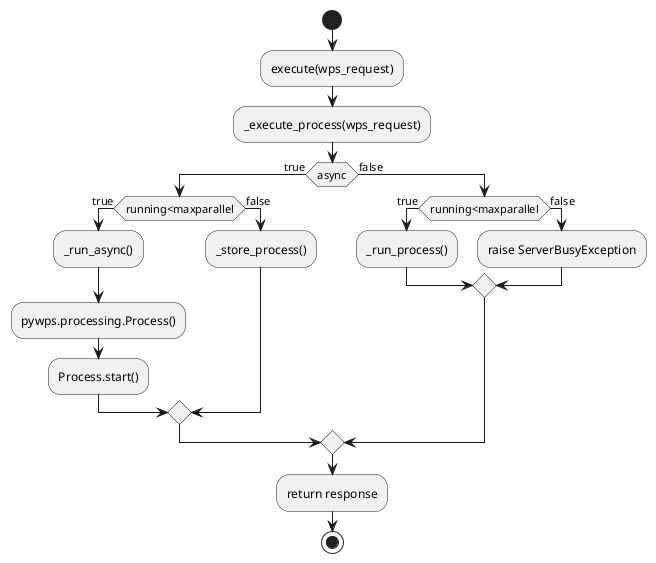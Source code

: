 @startuml
start
:execute(wps_request);
:_execute_process(wps_request);
if (async) then (true)
 if (running<maxparallel) then (true)
  :_run_async();
  :pywps.processing.Process();
  :Process.start();
 else (false)
  -_store_process()
endif
else (false)
 if (running<maxparallel) then (true)
  -_run_process()
 else (false)
  -raise ServerBusyException
endif
'===BEFORE_RETURN===-->return WPSResponse
endif
:return response;
stop
@enduml